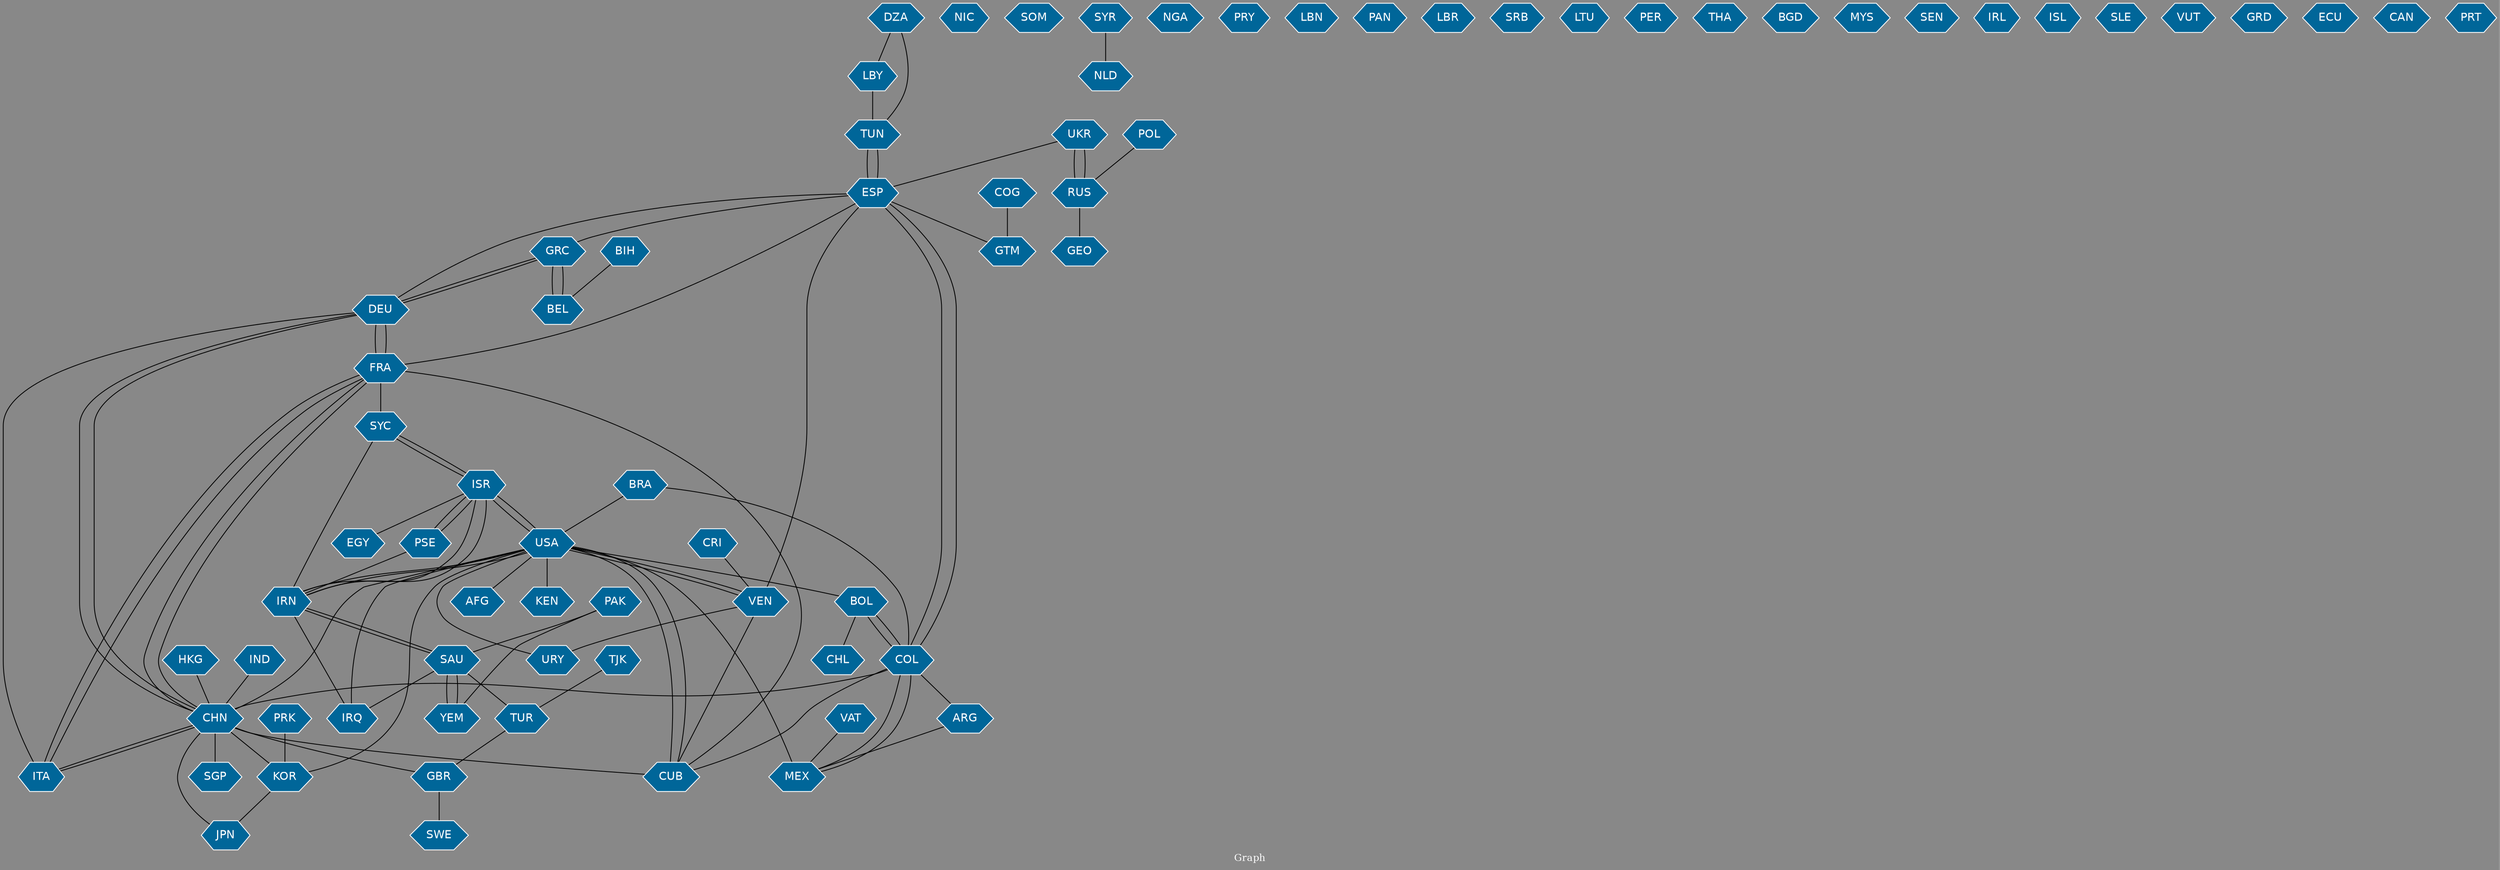 // Countries together in item graph
graph {
	graph [bgcolor="#888888" fontcolor=white fontsize=12 label="Graph" outputorder=edgesfirst overlap=prism]
	node [color=white fillcolor="#006699" fontcolor=white fontname=Helvetica shape=hexagon style=filled]
	edge [arrowhead=open color=black fontcolor=white fontname=Courier fontsize=12]
		TUN [label=TUN]
		YEM [label=YEM]
		ESP [label=ESP]
		NIC [label=NIC]
		FRA [label=FRA]
		SYC [label=SYC]
		USA [label=USA]
		ISR [label=ISR]
		CUB [label=CUB]
		HKG [label=HKG]
		CHN [label=CHN]
		BRA [label=BRA]
		KOR [label=KOR]
		JPN [label=JPN]
		RUS [label=RUS]
		SOM [label=SOM]
		COL [label=COL]
		VEN [label=VEN]
		GTM [label=GTM]
		DEU [label=DEU]
		GBR [label=GBR]
		IRN [label=IRN]
		TUR [label=TUR]
		LBY [label=LBY]
		TJK [label=TJK]
		UKR [label=UKR]
		SYR [label=SYR]
		GRC [label=GRC]
		BEL [label=BEL]
		NGA [label=NGA]
		PRY [label=PRY]
		LBN [label=LBN]
		SAU [label=SAU]
		PSE [label=PSE]
		ARG [label=ARG]
		PAN [label=PAN]
		SWE [label=SWE]
		SGP [label=SGP]
		IRQ [label=IRQ]
		AFG [label=AFG]
		GEO [label=GEO]
		LBR [label=LBR]
		NLD [label=NLD]
		CRI [label=CRI]
		SRB [label=SRB]
		BOL [label=BOL]
		CHL [label=CHL]
		MEX [label=MEX]
		EGY [label=EGY]
		PRK [label=PRK]
		VAT [label=VAT]
		LTU [label=LTU]
		BIH [label=BIH]
		PER [label=PER]
		THA [label=THA]
		BGD [label=BGD]
		PAK [label=PAK]
		MYS [label=MYS]
		SEN [label=SEN]
		ITA [label=ITA]
		POL [label=POL]
		COG [label=COG]
		IRL [label=IRL]
		URY [label=URY]
		IND [label=IND]
		ISL [label=ISL]
		SLE [label=SLE]
		DZA [label=DZA]
		VUT [label=VUT]
		GRD [label=GRD]
		ECU [label=ECU]
		CAN [label=CAN]
		PRT [label=PRT]
		KEN [label=KEN]
			ISR -- SYC [weight=1]
			COL -- ESP [weight=1]
			COL -- MEX [weight=1]
			VEN -- USA [weight=5]
			SAU -- YEM [weight=3]
			URY -- USA [weight=1]
			LBY -- TUN [weight=2]
			COL -- ARG [weight=1]
			COL -- CHN [weight=1]
			BRA -- USA [weight=1]
			MEX -- COL [weight=1]
			ISR -- IRN [weight=4]
			CHN -- DEU [weight=1]
			IND -- CHN [weight=1]
			IRN -- ISR [weight=1]
			SAU -- TUR [weight=1]
			GRC -- BEL [weight=1]
			RUS -- GEO [weight=1]
			TJK -- TUR [weight=1]
			PAK -- YEM [weight=1]
			USA -- IRN [weight=5]
			IRN -- SYC [weight=1]
			ITA -- FRA [weight=1]
			USA -- AFG [weight=1]
			COL -- CUB [weight=3]
			BOL -- COL [weight=1]
			CHN -- GBR [weight=1]
			DEU -- CHN [weight=1]
			DEU -- ITA [weight=2]
			VAT -- MEX [weight=1]
			USA -- IRQ [weight=1]
			CHN -- JPN [weight=1]
			FRA -- SYC [weight=2]
			TUN -- ESP [weight=5]
			TUR -- GBR [weight=1]
			PSE -- ISR [weight=5]
			HKG -- CHN [weight=1]
			CHN -- FRA [weight=1]
			ISR -- USA [weight=4]
			DEU -- GRC [weight=2]
			SAU -- IRN [weight=1]
			SYR -- NLD [weight=1]
			FRA -- DEU [weight=1]
			CHN -- CUB [weight=1]
			USA -- KOR [weight=1]
			YEM -- SAU [weight=3]
			DEU -- FRA [weight=2]
			ISR -- PSE [weight=2]
			CRI -- VEN [weight=1]
			SAU -- IRQ [weight=1]
			KOR -- JPN [weight=1]
			IRN -- IRQ [weight=1]
			ESP -- FRA [weight=1]
			GBR -- SWE [weight=1]
			ESP -- VEN [weight=1]
			SYC -- ISR [weight=1]
			CHN -- ITA [weight=1]
			CHN -- SGP [weight=1]
			DZA -- LBY [weight=1]
			MEX -- USA [weight=4]
			PRK -- KOR [weight=1]
			RUS -- UKR [weight=3]
			IRN -- USA [weight=3]
			ESP -- COL [weight=2]
			ESP -- TUN [weight=3]
			IRN -- SAU [weight=1]
			DZA -- TUN [weight=1]
			VEN -- URY [weight=1]
			POL -- RUS [weight=1]
			COL -- BOL [weight=1]
			CHN -- KOR [weight=1]
			USA -- BOL [weight=1]
			UKR -- ESP [weight=1]
			BEL -- GRC [weight=1]
			VEN -- CUB [weight=1]
			USA -- ISR [weight=4]
			ESP -- GRC [weight=3]
			FRA -- ITA [weight=1]
			UKR -- RUS [weight=7]
			USA -- KEN [weight=1]
			CUB -- FRA [weight=1]
			BIH -- BEL [weight=1]
			ESP -- DEU [weight=2]
			BRA -- COL [weight=1]
			COG -- GTM [weight=1]
			ARG -- MEX [weight=1]
			USA -- CUB [weight=4]
			USA -- VEN [weight=6]
			PAK -- SAU [weight=1]
			CUB -- USA [weight=2]
			FRA -- CHN [weight=1]
			GRC -- DEU [weight=1]
			USA -- CHN [weight=3]
			PSE -- IRN [weight=1]
			BOL -- CHL [weight=1]
			ISR -- EGY [weight=2]
			ESP -- GTM [weight=3]
			ITA -- CHN [weight=1]
}